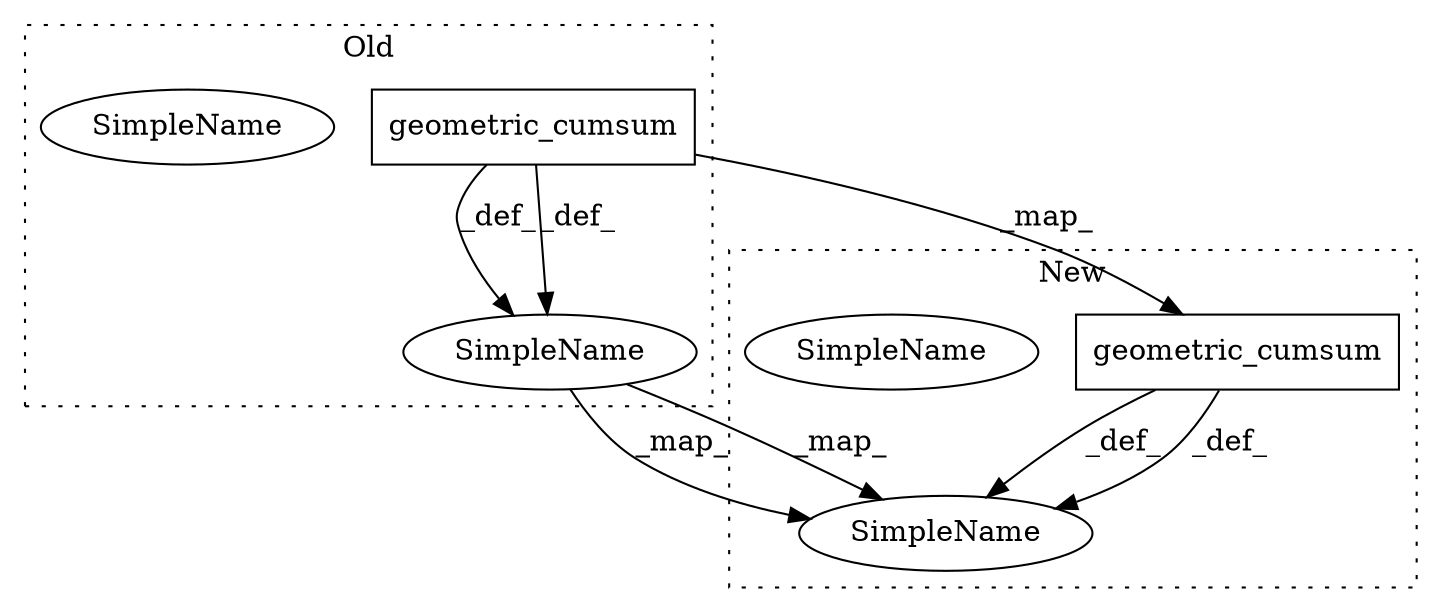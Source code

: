 digraph G {
subgraph cluster0 {
1 [label="geometric_cumsum" a="32" s="6543,6610" l="17,1" shape="box"];
3 [label="SimpleName" a="42" s="6923" l="7" shape="ellipse"];
6 [label="SimpleName" a="42" s="6923" l="7" shape="ellipse"];
label = "Old";
style="dotted";
}
subgraph cluster1 {
2 [label="geometric_cumsum" a="32" s="6454,6525" l="17,1" shape="box"];
4 [label="SimpleName" a="42" s="6665" l="7" shape="ellipse"];
5 [label="SimpleName" a="42" s="6665" l="7" shape="ellipse"];
label = "New";
style="dotted";
}
1 -> 6 [label="_def_"];
1 -> 2 [label="_map_"];
1 -> 6 [label="_def_"];
2 -> 5 [label="_def_"];
2 -> 5 [label="_def_"];
6 -> 5 [label="_map_"];
6 -> 5 [label="_map_"];
}